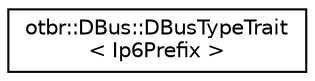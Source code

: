 digraph "Graphical Class Hierarchy"
{
  edge [fontname="Helvetica",fontsize="10",labelfontname="Helvetica",labelfontsize="10"];
  node [fontname="Helvetica",fontsize="10",shape=record];
  rankdir="LR";
  Node0 [label="otbr::DBus::DBusTypeTrait\l\< Ip6Prefix \>",height=0.2,width=0.4,color="black", fillcolor="white", style="filled",URL="$d6/d18/structotbr_1_1DBus_1_1DBusTypeTrait_3_01Ip6Prefix_01_4.html"];
}
